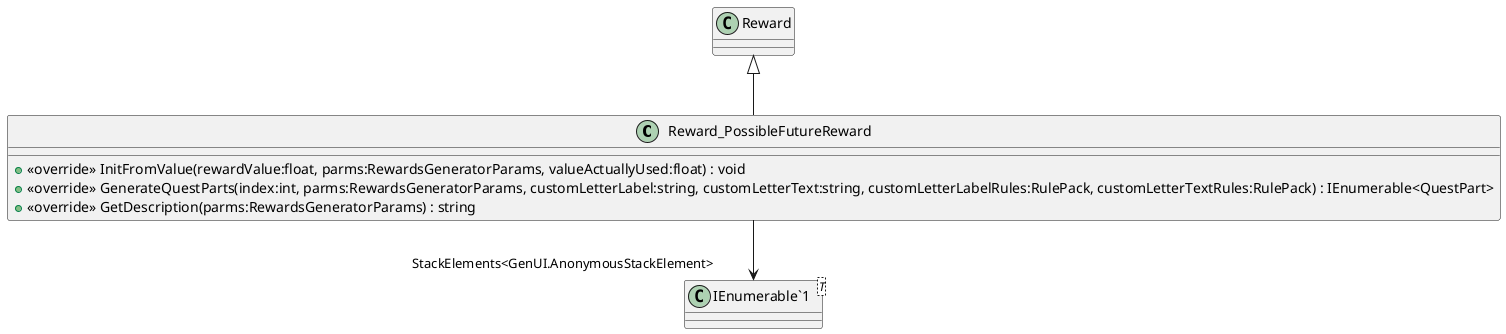@startuml
class Reward_PossibleFutureReward {
    + <<override>> InitFromValue(rewardValue:float, parms:RewardsGeneratorParams, valueActuallyUsed:float) : void
    + <<override>> GenerateQuestParts(index:int, parms:RewardsGeneratorParams, customLetterLabel:string, customLetterText:string, customLetterLabelRules:RulePack, customLetterTextRules:RulePack) : IEnumerable<QuestPart>
    + <<override>> GetDescription(parms:RewardsGeneratorParams) : string
}
class "IEnumerable`1"<T> {
}
Reward <|-- Reward_PossibleFutureReward
Reward_PossibleFutureReward --> "StackElements<GenUI.AnonymousStackElement>" "IEnumerable`1"
@enduml
